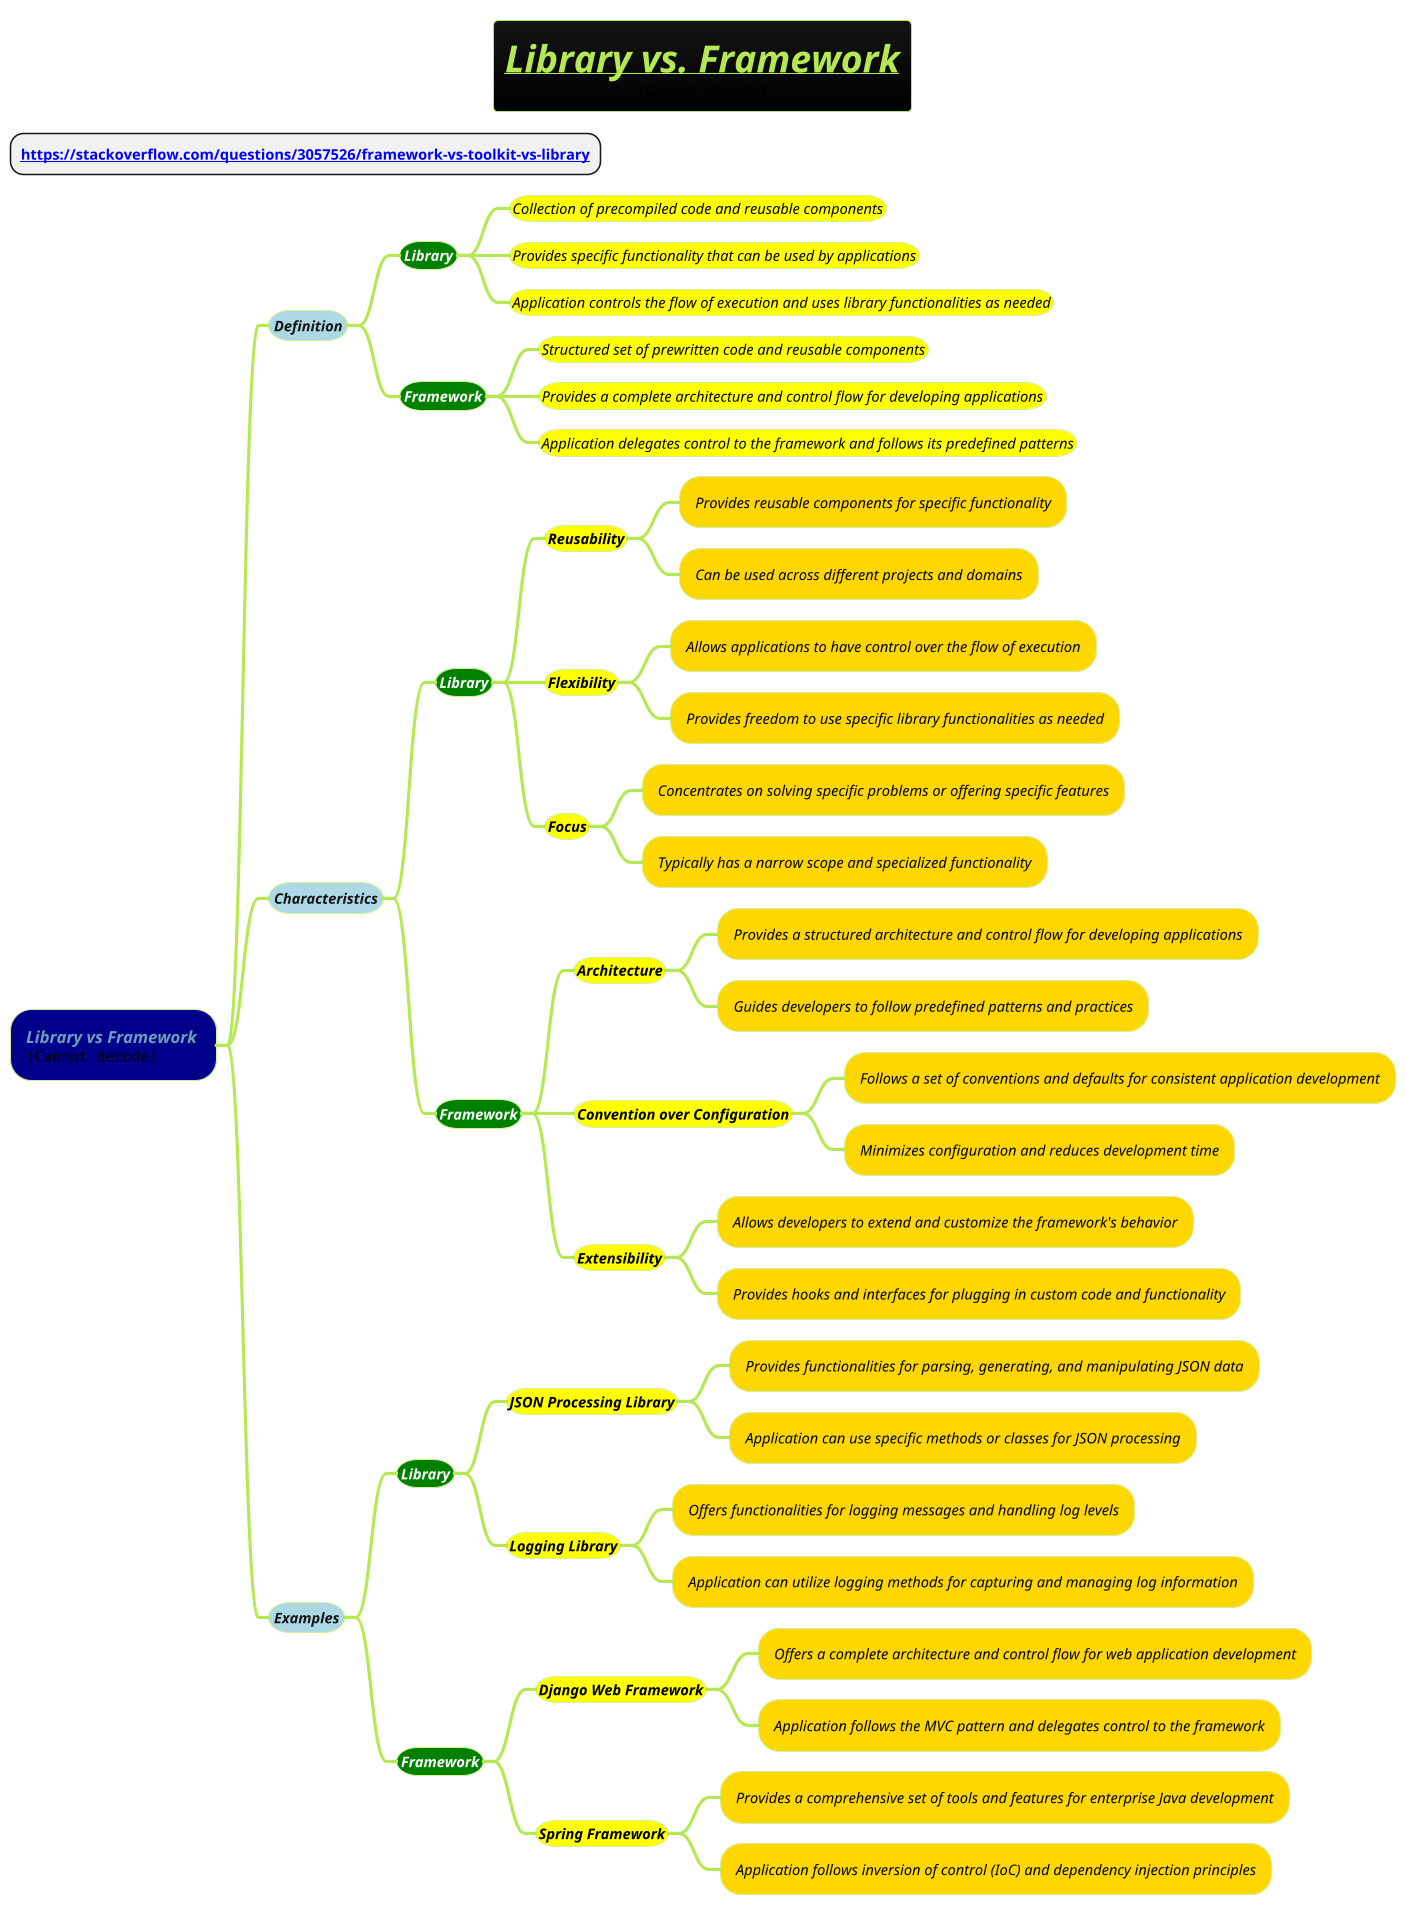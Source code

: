 @startmindmap
title =<i><b><u>Library vs. Framework\n<img:images/img.png>

* **[[https://stackoverflow.com/questions/3057526/framework-vs-toolkit-vs-library]]**
!theme hacker





*[#darkblue] <i>Library vs Framework \n<img:images/img_1.png>

**[#lightblue] <i><color #blac><size:14>Definition

***[#green] <b><i><color #white><size:14>Library
****[#yellow] <i><color #black><size:14>Collection of precompiled code and reusable components
****[#yellow] <i><color #black><size:14>Provides specific functionality that can be used by applications
****[#yellow] <i><color #black><size:14>Application controls the flow of execution and uses library functionalities as needed

***[#green] <b><i><color #white><size:14>Framework
****[#yellow] <i><color #black><size:14>Structured set of prewritten code and reusable components
****[#yellow] <i><color #black><size:14>Provides a complete architecture and control flow for developing applications
****[#yellow] <i><color #black><size:14>Application delegates control to the framework and follows its predefined patterns

**[#lightblue] <i><color #blac><size:14>Characteristics

***[#green] <b><i><color #white><size:14>Library

****[#yellow] <b><i><color #black><size:14>Reusability
*****[#gold] <i><color #black><size:14>Provides reusable components for specific functionality
*****[#gold] <i><color #black><size:14>Can be used across different projects and domains

****[#yellow] <b><i><color #black><size:14>Flexibility
*****[#gold] <i><color #black><size:14>Allows applications to have control over the flow of execution
*****[#gold] <i><color #black><size:14>Provides freedom to use specific library functionalities as needed

****[#yellow] <b><i><color #black><size:14>**Focus**
*****[#gold] <i><color #black><size:14>Concentrates on solving specific problems or offering specific features
*****[#gold] <i><color #black><size:14>Typically has a narrow scope and specialized functionality

***[#green] <b><i><color #white><size:14>Framework

****[#yellow] <b><i><color #black><size:14>Architecture
*****[#gold] <i><color #black><size:14>Provides a structured architecture and control flow for developing applications
*****[#gold] <i><color #black><size:14>Guides developers to follow predefined patterns and practices

****[#yellow] <b><i><color #black><size:14>Convention over Configuration
*****[#gold] <i><color #black><size:14>Follows a set of conventions and defaults for consistent application development
*****[#gold] <i><color #black><size:14>Minimizes configuration and reduces development time

****[#yellow] <b><i><color #black><size:14>Extensibility
*****[#gold] <i><color #black><size:14>Allows developers to extend and customize the framework's behavior
*****[#gold] <i><color #black><size:14>Provides hooks and interfaces for plugging in custom code and functionality

**[#lightblue] <i><color #blac><size:14>Examples

***[#green] <b><i><color #white><size:14>Library

****[#yellow] <b><i><color #black><size:14>JSON Processing Library
*****[#gold] <i><color #black><size:14>Provides functionalities for parsing, generating, and manipulating JSON data
*****[#gold] <i><color #black><size:14>Application can use specific methods or classes for JSON processing

****[#yellow] <b><i><color #black><size:14>Logging Library
*****[#gold] <i><color #black><size:14>Offers functionalities for logging messages and handling log levels
*****[#gold] <i><color #black><size:14>Application can utilize logging methods for capturing and managing log information

***[#green] <b><i><color #white><size:14>Framework

****[#yellow] <b><i><color #black><size:14>Django Web Framework
*****[#gold] <i><color #black><size:14>Offers a complete architecture and control flow for web application development
*****[#gold] <i><color #black><size:14>Application follows the MVC pattern and delegates control to the framework

****[#yellow] <b><i><color #black><size:14>Spring Framework
*****[#gold] <i><color #black><size:14>Provides a comprehensive set of tools and features for enterprise Java development
*****[#gold] <i><color #black><size:14>Application follows inversion of control (IoC) and dependency injection principles

@endmindmap
